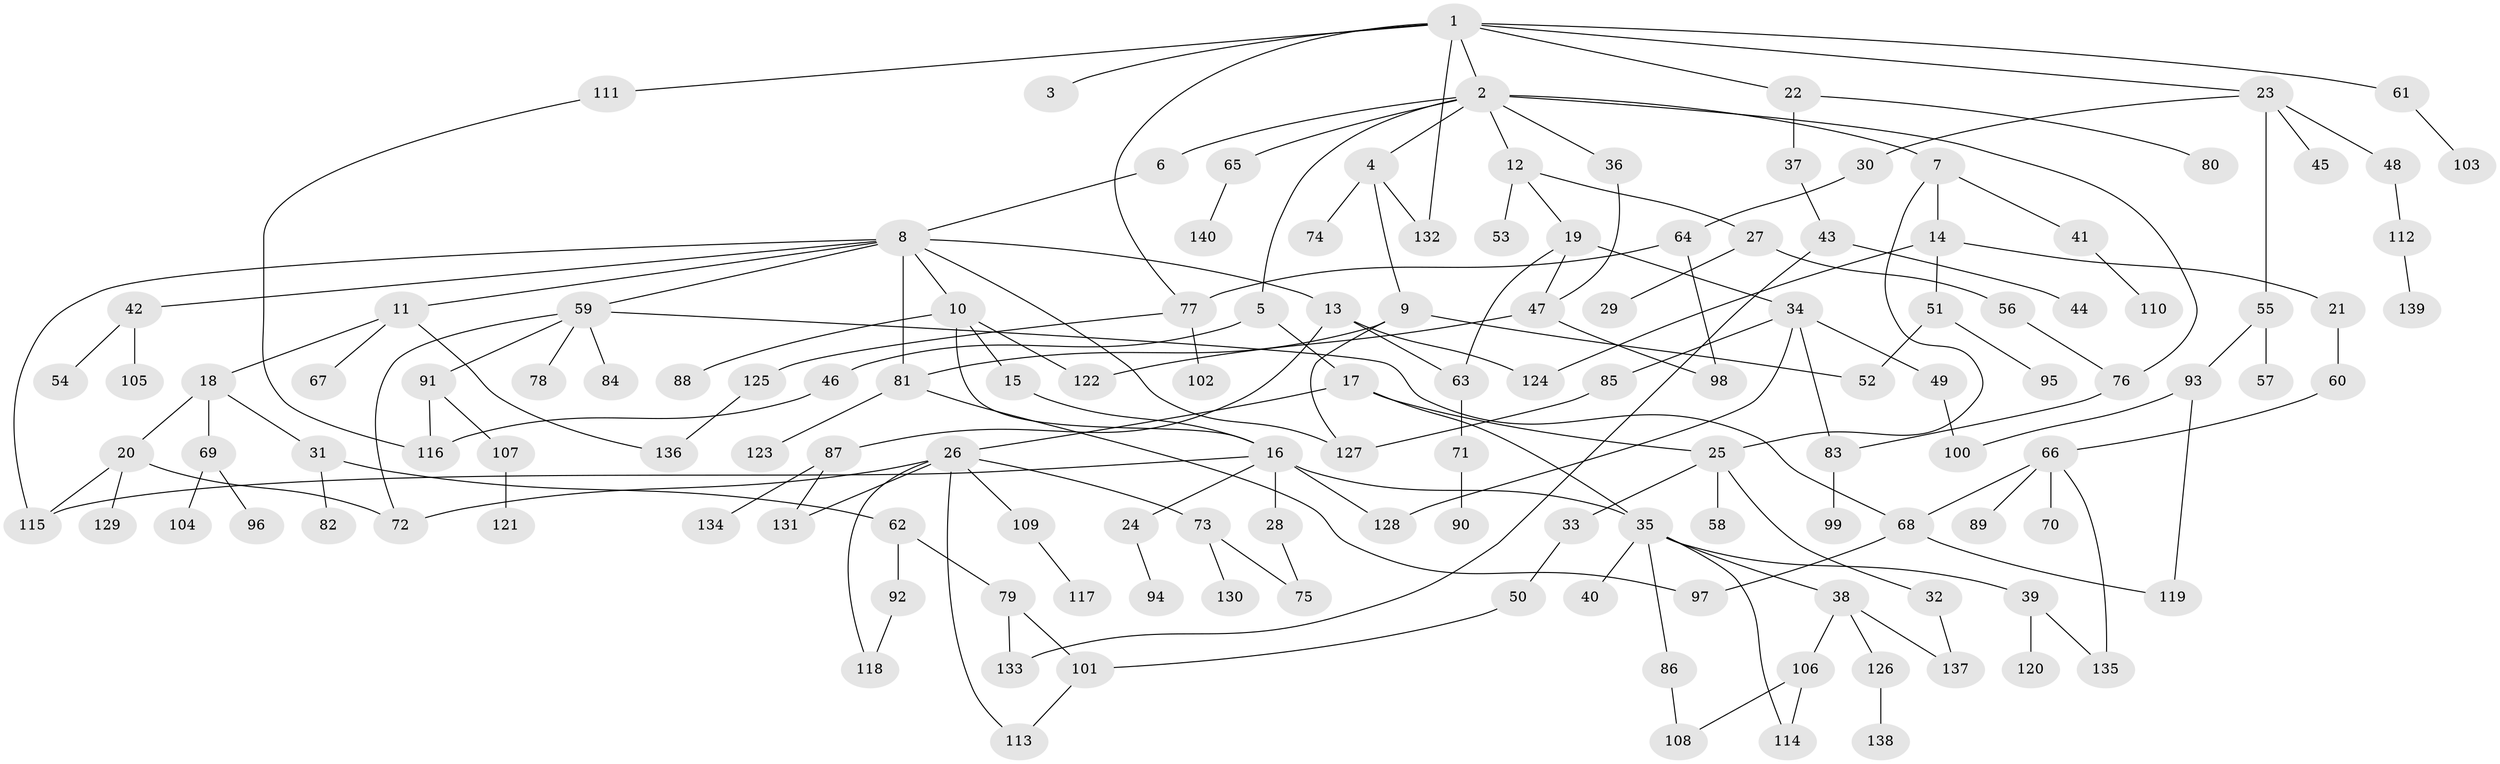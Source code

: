 // coarse degree distribution, {1: 0.5, 4: 0.017857142857142856, 3: 0.03571428571428571, 10: 0.03571428571428571, 5: 0.07142857142857142, 2: 0.26785714285714285, 9: 0.03571428571428571, 8: 0.017857142857142856, 14: 0.017857142857142856}
// Generated by graph-tools (version 1.1) at 2025/44/03/04/25 21:44:54]
// undirected, 140 vertices, 177 edges
graph export_dot {
graph [start="1"]
  node [color=gray90,style=filled];
  1;
  2;
  3;
  4;
  5;
  6;
  7;
  8;
  9;
  10;
  11;
  12;
  13;
  14;
  15;
  16;
  17;
  18;
  19;
  20;
  21;
  22;
  23;
  24;
  25;
  26;
  27;
  28;
  29;
  30;
  31;
  32;
  33;
  34;
  35;
  36;
  37;
  38;
  39;
  40;
  41;
  42;
  43;
  44;
  45;
  46;
  47;
  48;
  49;
  50;
  51;
  52;
  53;
  54;
  55;
  56;
  57;
  58;
  59;
  60;
  61;
  62;
  63;
  64;
  65;
  66;
  67;
  68;
  69;
  70;
  71;
  72;
  73;
  74;
  75;
  76;
  77;
  78;
  79;
  80;
  81;
  82;
  83;
  84;
  85;
  86;
  87;
  88;
  89;
  90;
  91;
  92;
  93;
  94;
  95;
  96;
  97;
  98;
  99;
  100;
  101;
  102;
  103;
  104;
  105;
  106;
  107;
  108;
  109;
  110;
  111;
  112;
  113;
  114;
  115;
  116;
  117;
  118;
  119;
  120;
  121;
  122;
  123;
  124;
  125;
  126;
  127;
  128;
  129;
  130;
  131;
  132;
  133;
  134;
  135;
  136;
  137;
  138;
  139;
  140;
  1 -- 2;
  1 -- 3;
  1 -- 22;
  1 -- 23;
  1 -- 61;
  1 -- 111;
  1 -- 132;
  1 -- 77;
  2 -- 4;
  2 -- 5;
  2 -- 6;
  2 -- 7;
  2 -- 12;
  2 -- 36;
  2 -- 65;
  2 -- 76;
  4 -- 9;
  4 -- 74;
  4 -- 132;
  5 -- 17;
  5 -- 46;
  6 -- 8;
  7 -- 14;
  7 -- 25;
  7 -- 41;
  8 -- 10;
  8 -- 11;
  8 -- 13;
  8 -- 42;
  8 -- 59;
  8 -- 81;
  8 -- 127;
  8 -- 115;
  9 -- 52;
  9 -- 81;
  9 -- 127;
  10 -- 15;
  10 -- 16;
  10 -- 88;
  10 -- 122;
  11 -- 18;
  11 -- 67;
  11 -- 136;
  12 -- 19;
  12 -- 27;
  12 -- 53;
  13 -- 63;
  13 -- 87;
  13 -- 124;
  14 -- 21;
  14 -- 51;
  14 -- 124;
  15 -- 16;
  16 -- 24;
  16 -- 28;
  16 -- 35;
  16 -- 115;
  16 -- 128;
  17 -- 26;
  17 -- 35;
  17 -- 25;
  18 -- 20;
  18 -- 31;
  18 -- 69;
  19 -- 34;
  19 -- 47;
  19 -- 63;
  20 -- 72;
  20 -- 129;
  20 -- 115;
  21 -- 60;
  22 -- 37;
  22 -- 80;
  23 -- 30;
  23 -- 45;
  23 -- 48;
  23 -- 55;
  24 -- 94;
  25 -- 32;
  25 -- 33;
  25 -- 58;
  26 -- 73;
  26 -- 109;
  26 -- 113;
  26 -- 131;
  26 -- 72;
  26 -- 118;
  27 -- 29;
  27 -- 56;
  28 -- 75;
  30 -- 64;
  31 -- 62;
  31 -- 82;
  32 -- 137;
  33 -- 50;
  34 -- 49;
  34 -- 85;
  34 -- 128;
  34 -- 83;
  35 -- 38;
  35 -- 39;
  35 -- 40;
  35 -- 86;
  35 -- 114;
  36 -- 47;
  37 -- 43;
  38 -- 106;
  38 -- 126;
  38 -- 137;
  39 -- 120;
  39 -- 135;
  41 -- 110;
  42 -- 54;
  42 -- 105;
  43 -- 44;
  43 -- 133;
  46 -- 116;
  47 -- 98;
  47 -- 122;
  48 -- 112;
  49 -- 100;
  50 -- 101;
  51 -- 95;
  51 -- 52;
  55 -- 57;
  55 -- 93;
  56 -- 76;
  59 -- 78;
  59 -- 84;
  59 -- 91;
  59 -- 72;
  59 -- 68;
  60 -- 66;
  61 -- 103;
  62 -- 79;
  62 -- 92;
  63 -- 71;
  64 -- 77;
  64 -- 98;
  65 -- 140;
  66 -- 68;
  66 -- 70;
  66 -- 89;
  66 -- 135;
  68 -- 97;
  68 -- 119;
  69 -- 96;
  69 -- 104;
  71 -- 90;
  73 -- 130;
  73 -- 75;
  76 -- 83;
  77 -- 102;
  77 -- 125;
  79 -- 101;
  79 -- 133;
  81 -- 123;
  81 -- 97;
  83 -- 99;
  85 -- 127;
  86 -- 108;
  87 -- 131;
  87 -- 134;
  91 -- 107;
  91 -- 116;
  92 -- 118;
  93 -- 100;
  93 -- 119;
  101 -- 113;
  106 -- 108;
  106 -- 114;
  107 -- 121;
  109 -- 117;
  111 -- 116;
  112 -- 139;
  125 -- 136;
  126 -- 138;
}
